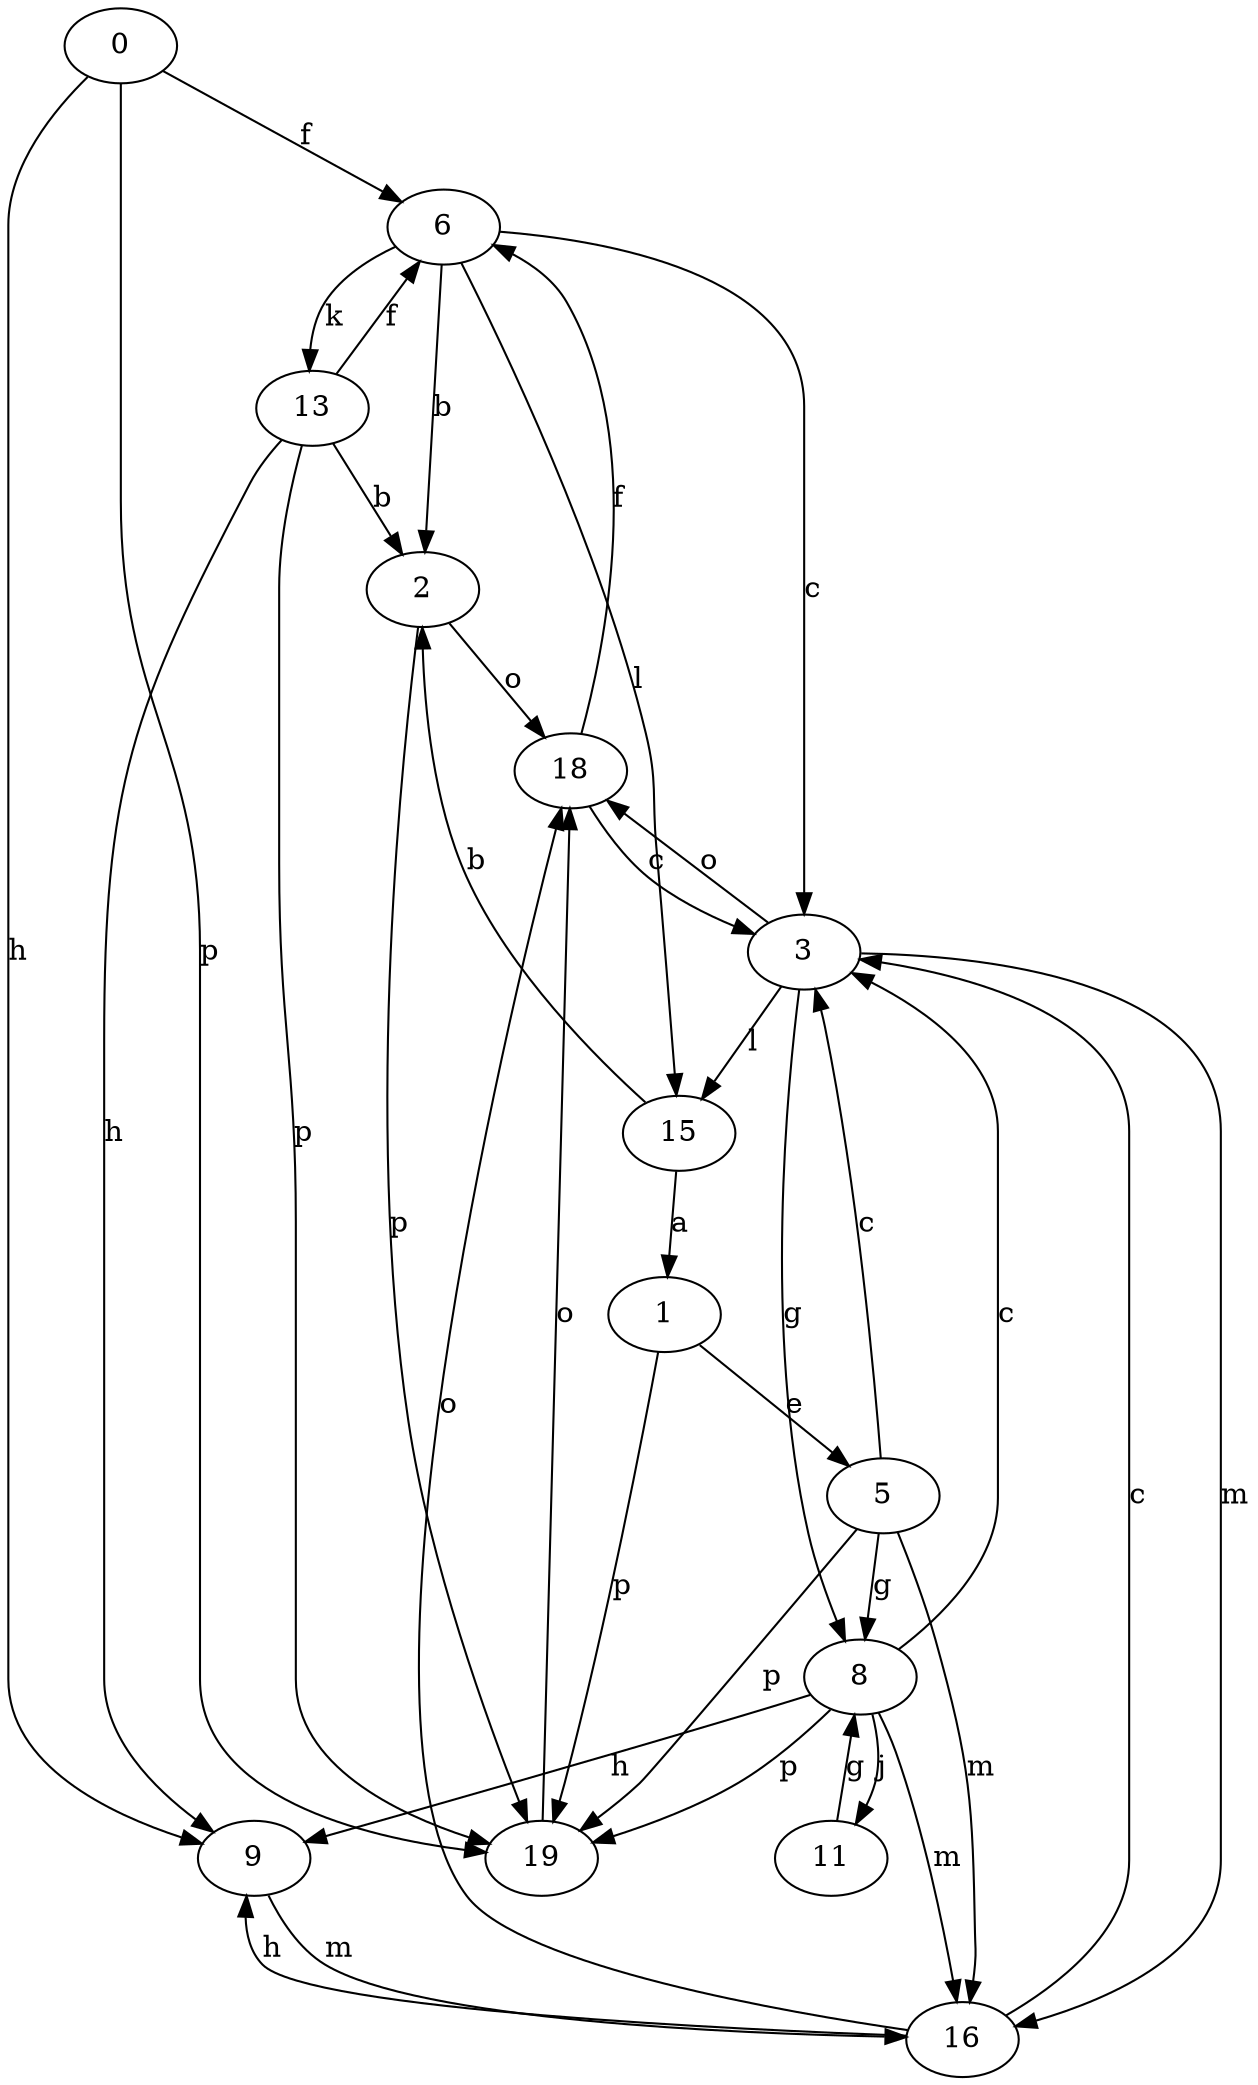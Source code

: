 strict digraph  {
0;
1;
2;
3;
5;
6;
8;
9;
11;
13;
15;
16;
18;
19;
0 -> 6  [label=f];
0 -> 9  [label=h];
0 -> 19  [label=p];
1 -> 5  [label=e];
1 -> 19  [label=p];
2 -> 18  [label=o];
2 -> 19  [label=p];
3 -> 8  [label=g];
3 -> 15  [label=l];
3 -> 16  [label=m];
3 -> 18  [label=o];
5 -> 3  [label=c];
5 -> 8  [label=g];
5 -> 16  [label=m];
5 -> 19  [label=p];
6 -> 2  [label=b];
6 -> 3  [label=c];
6 -> 13  [label=k];
6 -> 15  [label=l];
8 -> 3  [label=c];
8 -> 9  [label=h];
8 -> 11  [label=j];
8 -> 16  [label=m];
8 -> 19  [label=p];
9 -> 16  [label=m];
11 -> 8  [label=g];
13 -> 2  [label=b];
13 -> 6  [label=f];
13 -> 9  [label=h];
13 -> 19  [label=p];
15 -> 1  [label=a];
15 -> 2  [label=b];
16 -> 3  [label=c];
16 -> 9  [label=h];
16 -> 18  [label=o];
18 -> 3  [label=c];
18 -> 6  [label=f];
19 -> 18  [label=o];
}
